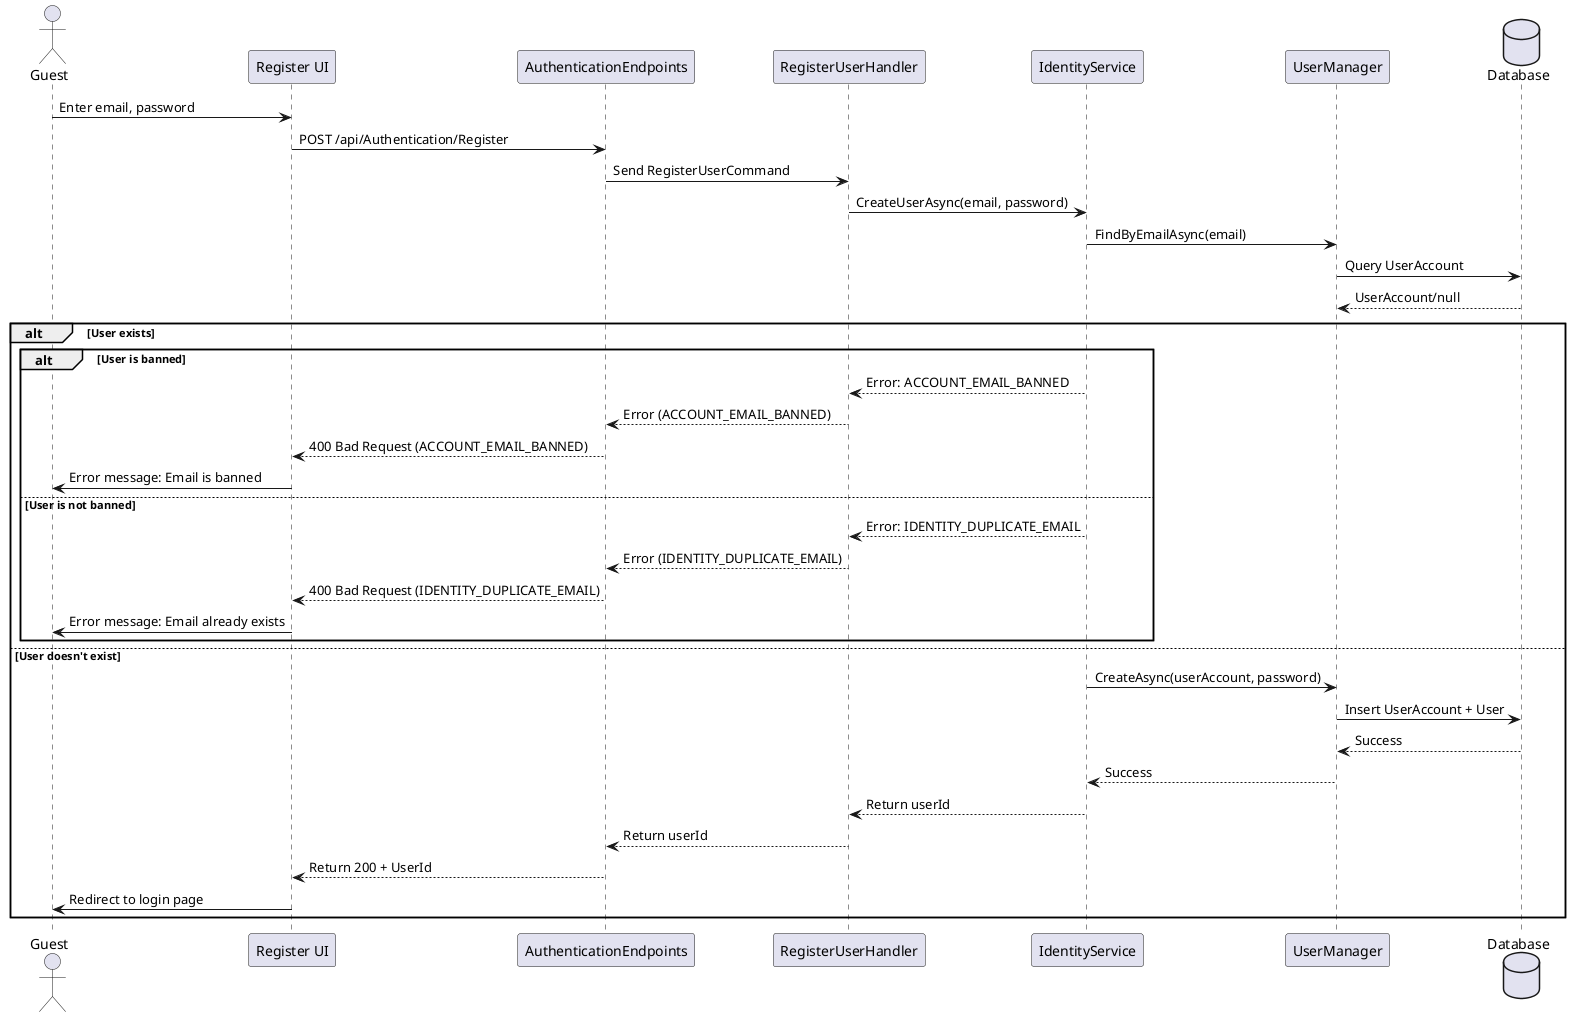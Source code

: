 @startuml
actor Guest as User
participant "Register UI" as UI
participant AuthenticationEndpoints
participant RegisterUserHandler
participant IdentityService
participant UserManager
Database Database

User -> UI : Enter email, password
UI -> AuthenticationEndpoints : POST /api/Authentication/Register
AuthenticationEndpoints -> RegisterUserHandler : Send RegisterUserCommand
RegisterUserHandler -> IdentityService : CreateUserAsync(email, password)
IdentityService -> UserManager : FindByEmailAsync(email)
UserManager -> Database : Query UserAccount
Database --> UserManager : UserAccount/null
alt User exists
    alt User is banned
        IdentityService --> RegisterUserHandler : Error: ACCOUNT_EMAIL_BANNED
        RegisterUserHandler --> AuthenticationEndpoints : Error (ACCOUNT_EMAIL_BANNED)
        AuthenticationEndpoints --> UI : 400 Bad Request (ACCOUNT_EMAIL_BANNED)
        UI -> User : Error message: Email is banned
    else User is not banned
        IdentityService --> RegisterUserHandler : Error: IDENTITY_DUPLICATE_EMAIL
        RegisterUserHandler --> AuthenticationEndpoints : Error (IDENTITY_DUPLICATE_EMAIL)
        AuthenticationEndpoints --> UI : 400 Bad Request (IDENTITY_DUPLICATE_EMAIL)
        UI -> User : Error message: Email already exists
    end
else User doesn't exist
    IdentityService -> UserManager : CreateAsync(userAccount, password)
    UserManager -> Database : Insert UserAccount + User
    Database --> UserManager : Success
    UserManager --> IdentityService : Success
    IdentityService --> RegisterUserHandler : Return userId
    RegisterUserHandler --> AuthenticationEndpoints : Return userId
    AuthenticationEndpoints --> UI : Return 200 + UserId
    UI -> User : Redirect to login page
end
@enduml